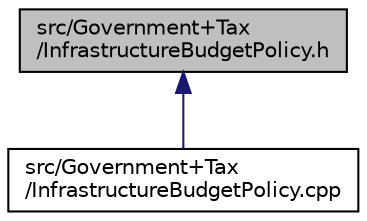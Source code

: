 digraph "src/Government+Tax/InfrastructureBudgetPolicy.h"
{
 // LATEX_PDF_SIZE
  edge [fontname="Helvetica",fontsize="10",labelfontname="Helvetica",labelfontsize="10"];
  node [fontname="Helvetica",fontsize="10",shape=record];
  Node1 [label="src/Government+Tax\l/InfrastructureBudgetPolicy.h",height=0.2,width=0.4,color="black", fillcolor="grey75", style="filled", fontcolor="black",tooltip="Header file for the InfrastructureBudgetPolicy class, which allocates funds for infrastructure projec..."];
  Node1 -> Node2 [dir="back",color="midnightblue",fontsize="10",style="solid",fontname="Helvetica"];
  Node2 [label="src/Government+Tax\l/InfrastructureBudgetPolicy.cpp",height=0.2,width=0.4,color="black", fillcolor="white", style="filled",URL="$InfrastructureBudgetPolicy_8cpp.html",tooltip=" "];
}
